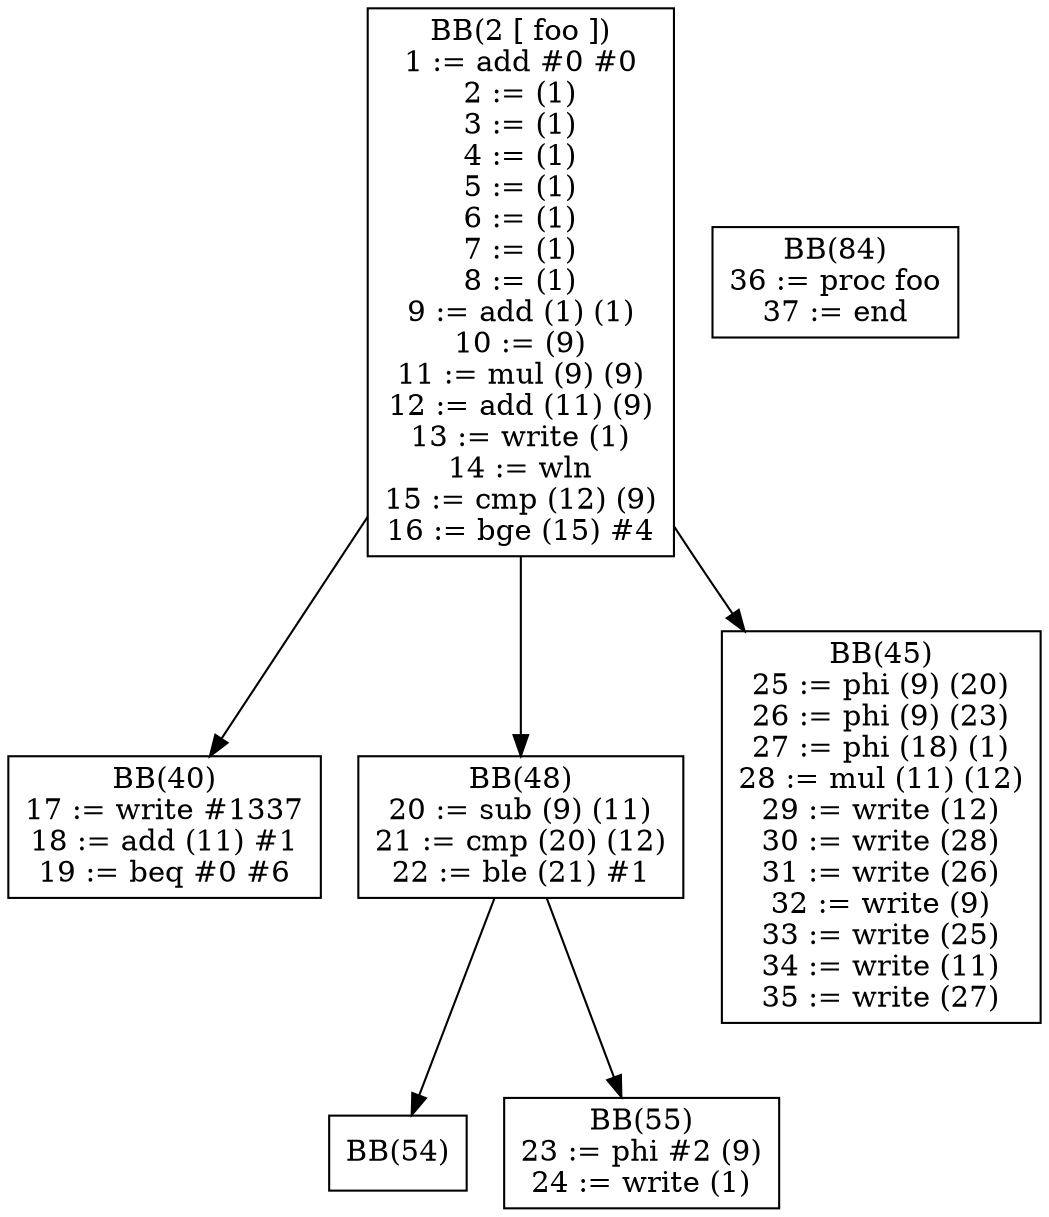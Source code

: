 digraph dom {
BB2[shape = box, label = "BB(2 [ foo ])\n" + "1 := add #0 #0\n" + "2 := (1)\n" + "3 := (1)\n" + "4 := (1)\n" + "5 := (1)\n" + "6 := (1)\n" + "7 := (1)\n" + "8 := (1)\n" + "9 := add (1) (1)\n" + "10 := (9)\n" + "11 := mul (9) (9)\n" + "12 := add (11) (9)\n" + "13 := write (1)\n" + "14 := wln\n" + "15 := cmp (12) (9)\n" + "16 := bge (15) #4\n"];
BB40[shape = box, label = "BB(40)\n" + "17 := write #1337\n" + "18 := add (11) #1\n" + "19 := beq #0 #6\n"];
BB48[shape = box, label = "BB(48)\n" + "20 := sub (9) (11)\n" + "21 := cmp (20) (12)\n" + "22 := ble (21) #1\n"];
BB45[shape = box, label = "BB(45)\n" + "25 := phi (9) (20)\n" + "26 := phi (9) (23)\n" + "27 := phi (18) (1)\n" + "28 := mul (11) (12)\n" + "29 := write (12)\n" + "30 := write (28)\n" + "31 := write (26)\n" + "32 := write (9)\n" + "33 := write (25)\n" + "34 := write (11)\n" + "35 := write (27)\n"];
BB54[shape = box, label = "BB(54)\n"];
BB55[shape = box, label = "BB(55)\n" + "23 := phi #2 (9)\n" + "24 := write (1)\n"];
BB2 -> BB40;
BB2 -> BB48;
BB2 -> BB45;
BB48 -> BB54;
BB48 -> BB55;
BB84[shape = box, label = "BB(84)\n" + "36 := proc foo\n" + "37 := end\n"];
}
